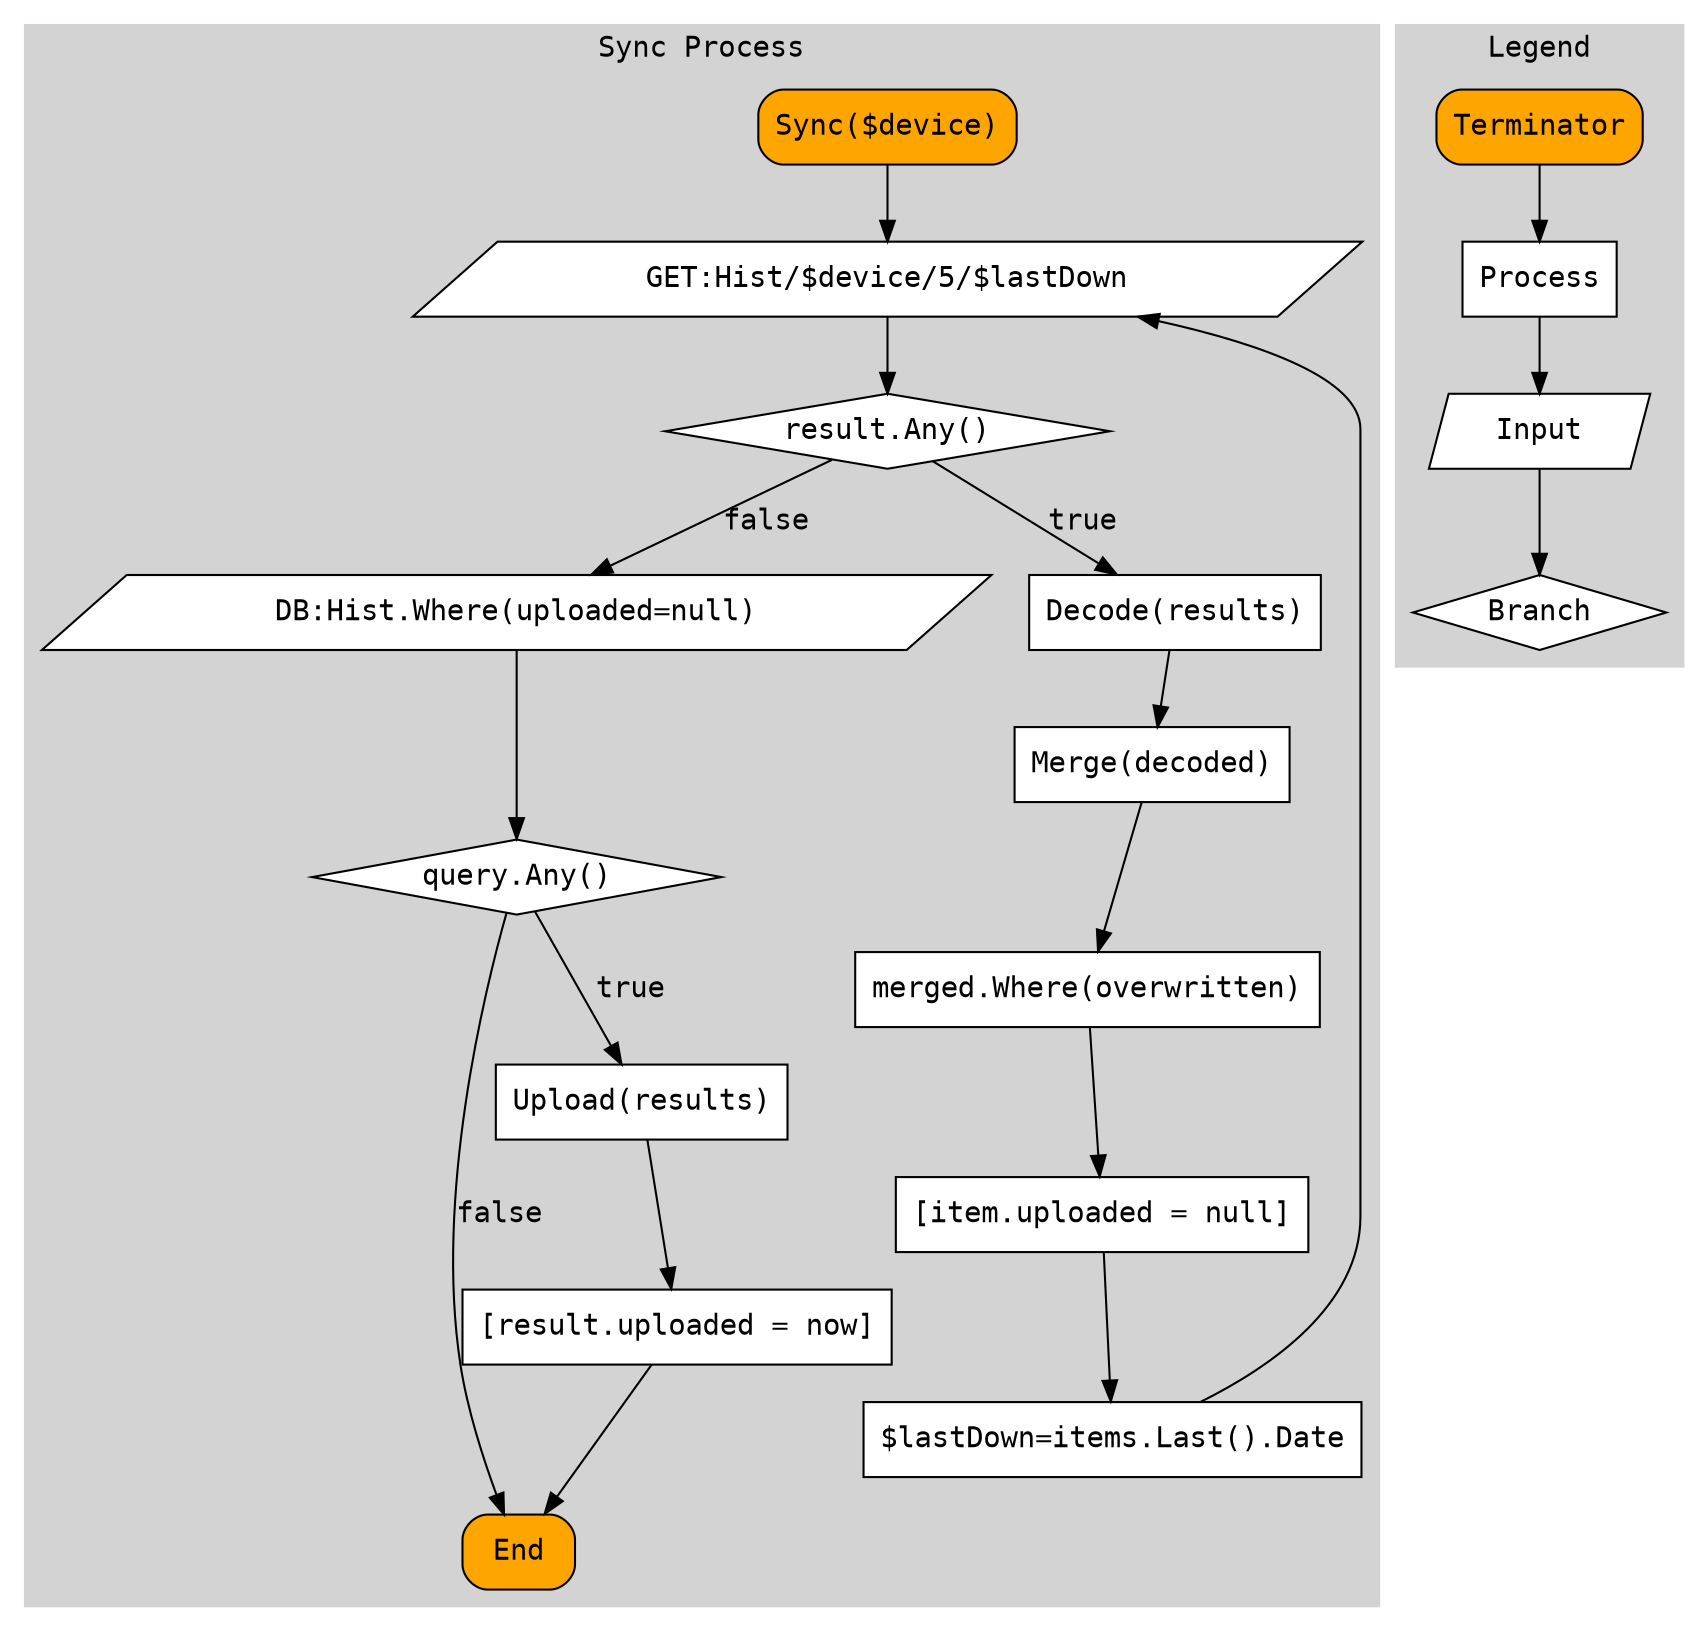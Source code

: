 digraph G {
    # Defaults
    graph[fontname="consolas"];
    edge[fontname="consolas"];
    node[style="filled", fillcolor="white", fontname="consolas"] ;

    subgraph cluster0 {
        label="Sync Process";
        style="filled";
        color="lightgray";

        # Terminators
        node[shape=box, style="rounded,filled", fillcolor="orange"];
        start[label="Sync($device)"];
        end[label="End"];
 
        {rank=source; start}
        {rank=sink; end}

        # Reset defaults
        node[fillcolor="white", style="filled"]
        
        # Inputs
        node[shape="polygon", sides="4", skew="0.2"]
        request[label="GET:Hist/$device/5/$lastDown"]
        histNullUploaded[label="DB:Hist.Where(uploaded=null)"]

        # Processes
        node[shape="box"]
        decode[label="Decode(results)"]
        merge[label="Merge(decoded)"]
        lastDownUpd[label="$lastDown=items.Last().Date"]
        setUpdNull[label="[item.uploaded = null]"]
        uploadData[label="Upload(results)"]
        itemOverwritten[label="merged.Where(overwritten)"]
        setUploaded[label="[result.uploaded = now]"]

        # Branches
        node[shape="diamond"]
        reqAny[label="result.Any()"]
        nullUploadAny[label="query.Any()"]

        # Relationships
        node[shape="box"]
        
        start -> request -> reqAny

        reqAny -> decode[label="true"]
        reqAny -> histNullUploaded[label="false"]

        decode -> merge -> itemOverwritten
        itemOverwritten -> setUpdNull
        setUpdNull -> lastDownUpd
        lastDownUpd -> request 

        histNullUploaded -> nullUploadAny
        nullUploadAny -> uploadData[label="true"]
        uploadData -> setUploaded

        nullUploadAny -> end[label="false"]
        setUploaded -> end
    }

    subgraph clusterlegend{ 
        label="Legend"
        style="filled";
        color="lightgray";

        Terminator[shape="box", style="rounded, filled", fillcolor="orange"];
        Process[shape="box"];
        Input[shape="polygon", sides="4", skew="0.2"];
        Branch[shape="diamond"];

        Terminator -> Process -> Input -> Branch;
    }
}